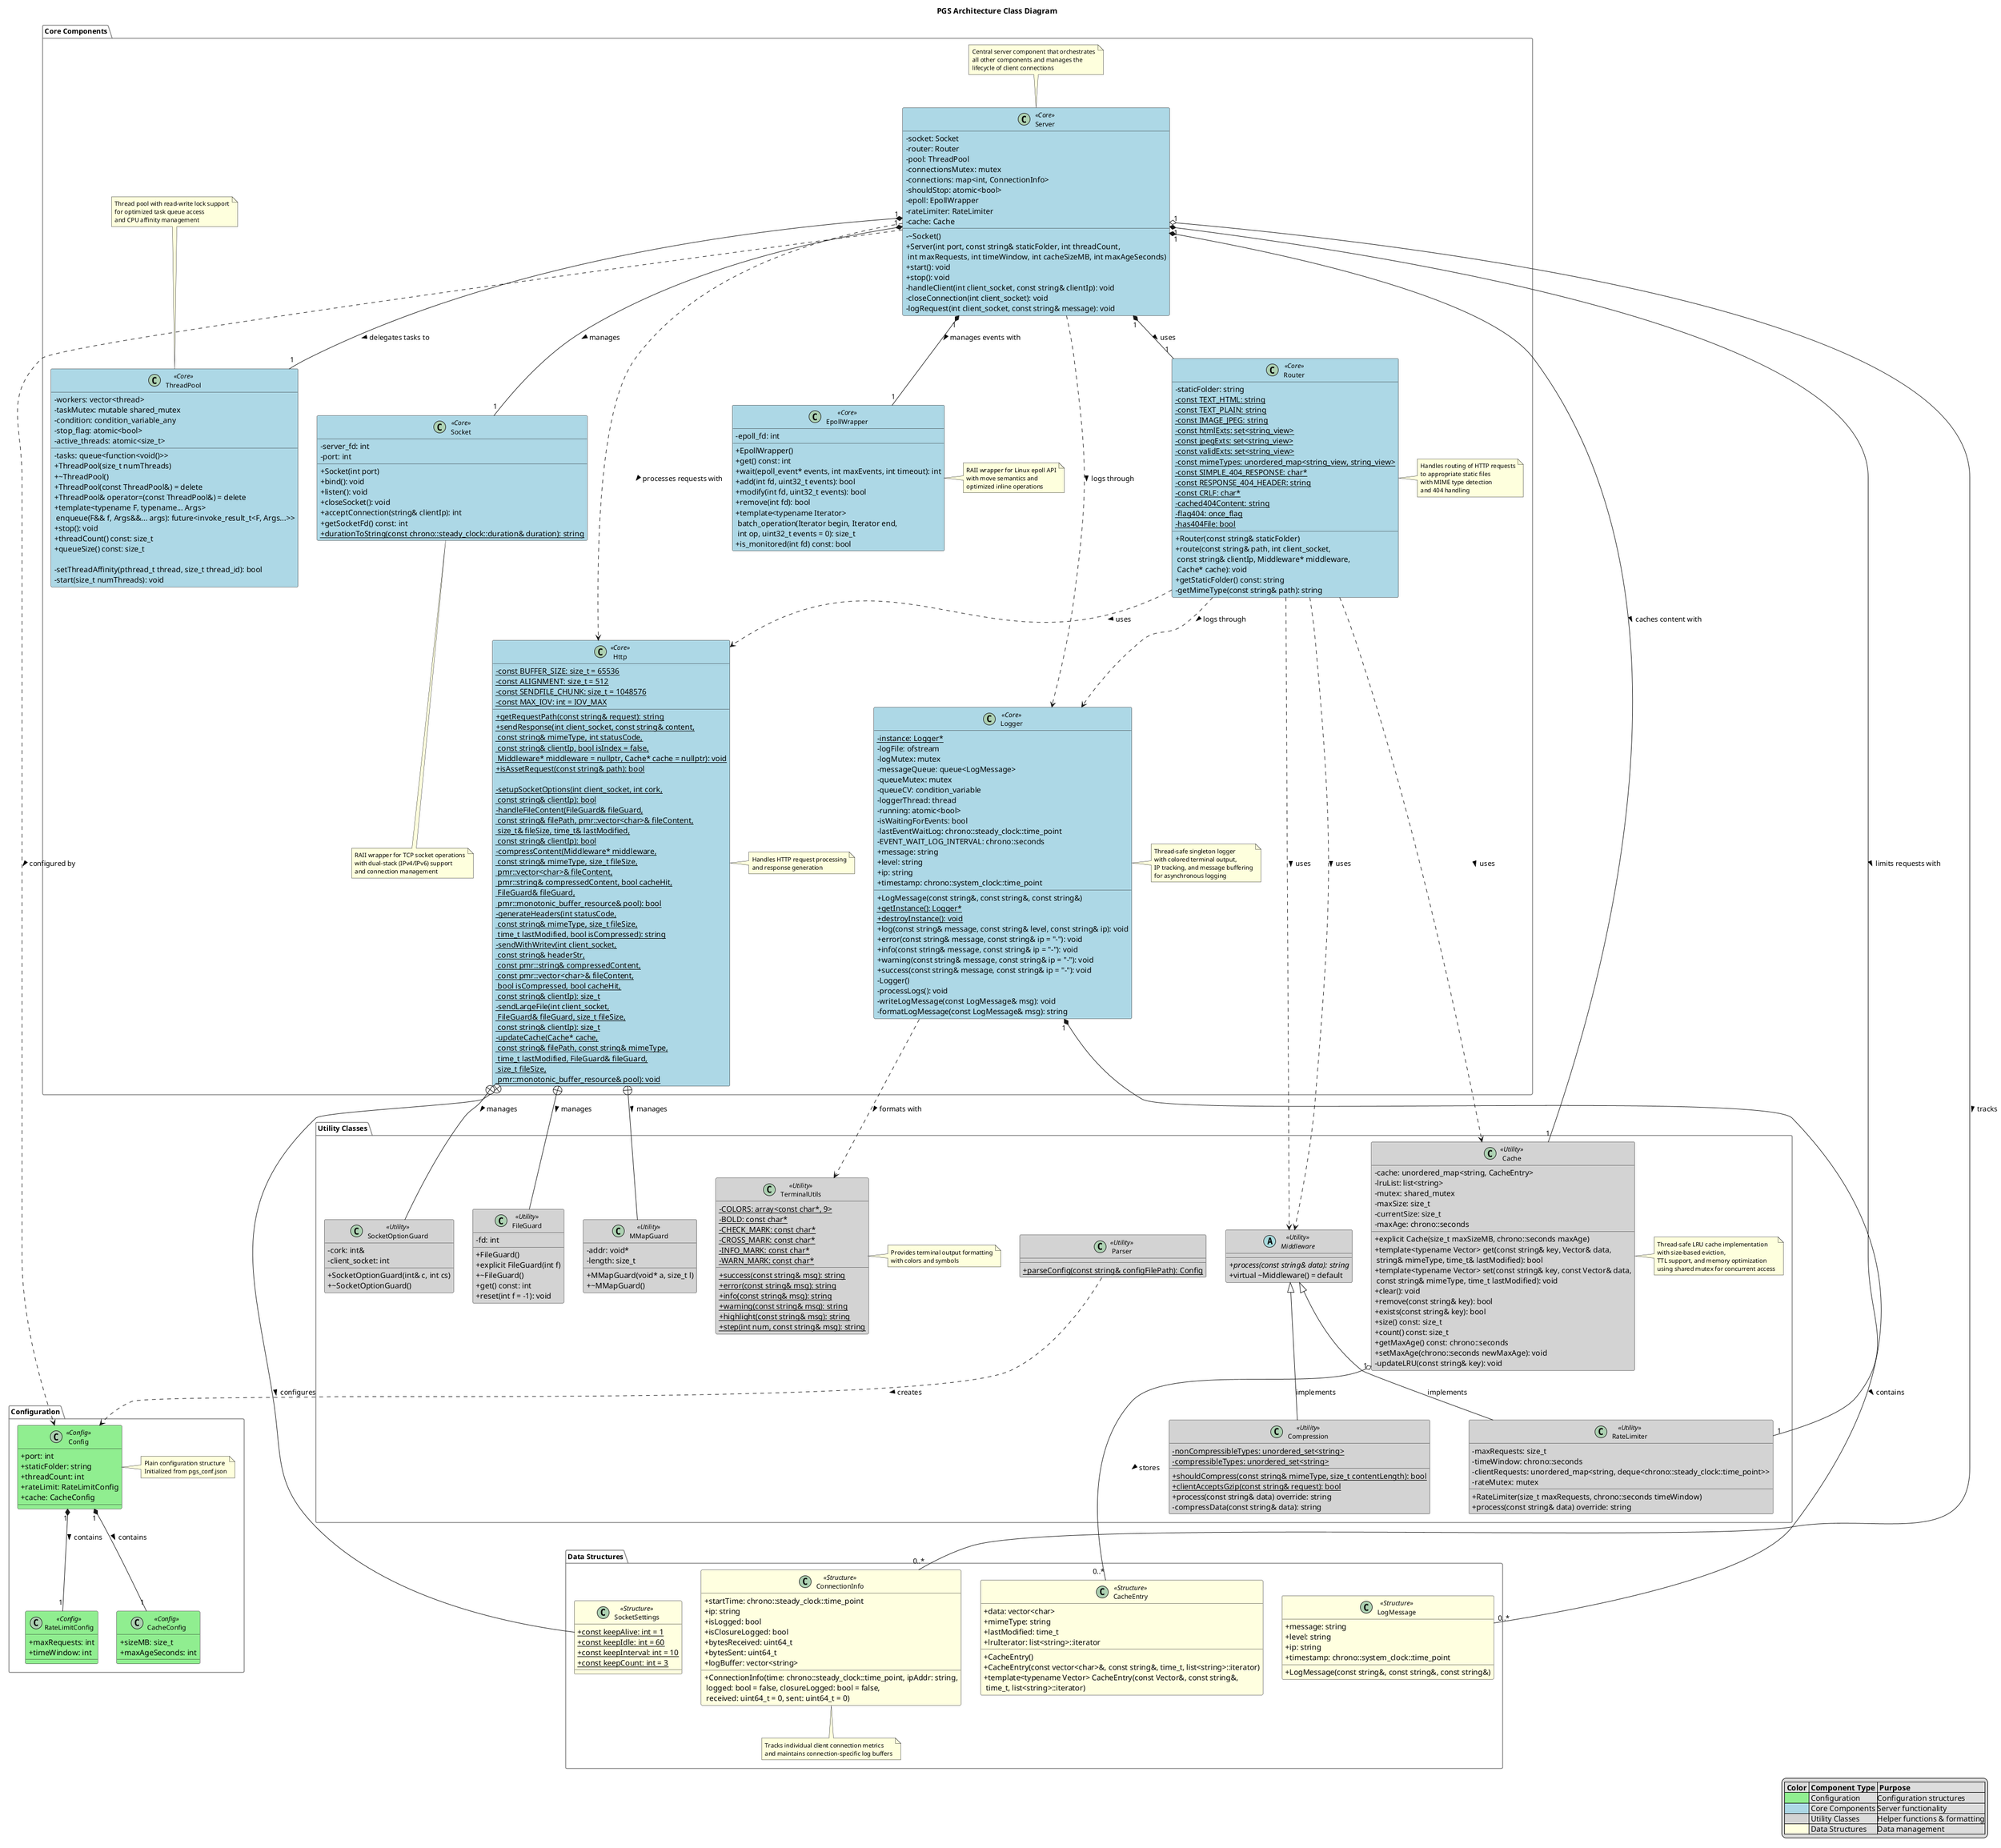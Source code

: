 @startuml server-architecture

!define ABSTRACT abstract class

skinparam {
    ClassAttributeIconSize 0
    ClassBackgroundColor<<Config>> LightGreen
    ClassBackgroundColor<<Core>> LightBlue
    ClassBackgroundColor<<Utility>> LightGray
    ClassBackgroundColor<<Structure>> LightYellow
    PackageBackgroundColor White
    PackageBorderColor Gray
    ClassFontSize 12
    NoteFontSize 11
    PackageFontSize 13
}

title PGS Architecture Class Diagram

package "Configuration" {
    class Config <<Config>> {
        + port: int
        + staticFolder: string
        + threadCount: int
        + rateLimit: RateLimitConfig
        + cache: CacheConfig
    }
    note right of Config: Plain configuration structure\nInitialized from pgs_conf.json

    class RateLimitConfig <<Config>> {
        + maxRequests: int
        + timeWindow: int
    }

    class CacheConfig <<Config>> {
        + sizeMB: size_t
        + maxAgeSeconds: int
    }
}

package "Data Structures" {
    class ConnectionInfo <<Structure>> {
        + startTime: chrono::steady_clock::time_point
        + ip: string
        + isLogged: bool
        + isClosureLogged: bool
        + bytesReceived: uint64_t
        + bytesSent: uint64_t
        + logBuffer: vector<string>
        + ConnectionInfo(time: chrono::steady_clock::time_point, ipAddr: string,\n logged: bool = false, closureLogged: bool = false,\n received: uint64_t = 0, sent: uint64_t = 0)
    }
    note bottom of ConnectionInfo: Tracks individual client connection metrics\nand maintains connection-specific log buffers

    class SocketSettings <<Structure>> {
    + {static} const keepAlive: int = 1
    + {static} const keepIdle: int = 60
    + {static} const keepInterval: int = 10
    + {static} const keepCount: int = 3
}

   class CacheEntry <<Structure>> {
    + data: vector<char>
    + mimeType: string
    + lastModified: time_t
    + lruIterator: list<string>::iterator
    + CacheEntry()
    + CacheEntry(const vector<char>&, const string&, time_t, list<string>::iterator)
    + template<typename Vector> CacheEntry(const Vector&, const string&,\n time_t, list<string>::iterator)
}

    class LogMessage <<Structure>> {
    + message: string
    + level: string
    + ip: string
    + timestamp: chrono::system_clock::time_point
    + LogMessage(const string&, const string&, const string&)
}


}

package "Core Components" {
    class Server <<Core>> {
        - socket: Socket
        - ~Socket()
        - router: Router
        - pool: ThreadPool
        - connectionsMutex: mutex
        - connections: map<int, ConnectionInfo>
        - shouldStop: atomic<bool>
        - epoll: EpollWrapper
        - rateLimiter: RateLimiter
        - cache: Cache
        + Server(int port, const string& staticFolder, int threadCount,\n int maxRequests, int timeWindow, int cacheSizeMB, int maxAgeSeconds)
        + start(): void
        + stop(): void
        - handleClient(int client_socket, const string& clientIp): void
        - closeConnection(int client_socket): void
        - logRequest(int client_socket, const string& message): void
    }
    note top of Server: Central server component that orchestrates\nall other components and manages the\nlifecycle of client connections

    class Socket <<Core>> {
        - server_fd: int
        - port: int
        + Socket(int port)
        + bind(): void
        + listen(): void
        + closeSocket(): void
        + acceptConnection(string& clientIp): int
        + getSocketFd() const: int
        + {static} durationToString(const chrono::steady_clock::duration& duration): string
    }
    note bottom of Socket: RAII wrapper for TCP socket operations\nwith dual-stack (IPv4/IPv6) support\nand connection management

    class Router <<Core>> {
    - staticFolder: string
    - {static} const TEXT_HTML: string
    - {static} const TEXT_PLAIN: string
    - {static} const IMAGE_JPEG: string
    - {static} const htmlExts: set<string_view>
    - {static} const jpegExts: set<string_view>
    - {static} const validExts: set<string_view>
    - {static} const mimeTypes: unordered_map<string_view, string_view>
    - {static} const SIMPLE_404_RESPONSE: char*
    - {static} const RESPONSE_404_HEADER: string
    - {static} const CRLF: char*
    - {static} cached404Content: string
    - {static} flag404: once_flag
    - {static} has404File: bool

    + Router(const string& staticFolder)
    + route(const string& path, int client_socket,\n const string& clientIp, Middleware* middleware,\n Cache* cache): void
    + getStaticFolder() const: string
    - getMimeType(const string& path): string
}
    note right of Router: Handles routing of HTTP requests\nto appropriate static files\nwith MIME type detection\nand 404 handling

    class ThreadPool <<Core>> {
    - workers: vector<thread>
    - tasks: queue<function<void()>>
    - taskMutex: mutable shared_mutex
    - condition: condition_variable_any
    - stop_flag: atomic<bool>
    - active_threads: atomic<size_t>
    
    + ThreadPool(size_t numThreads)
    + ~ThreadPool()
    + ThreadPool(const ThreadPool&) = delete
    + ThreadPool& operator=(const ThreadPool&) = delete
    + template<typename F, typename... Args>\n enqueue(F&& f, Args&&... args): future<invoke_result_t<F, Args...>>
    + stop(): void
    + threadCount() const: size_t
    + queueSize() const: size_t
    
    - setThreadAffinity(pthread_t thread, size_t thread_id): bool
    - start(size_t numThreads): void
}
note top of ThreadPool: Thread pool with read-write lock support\nfor optimized task queue access\nand CPU affinity management

   class Http <<Core>> {
    - {static} const BUFFER_SIZE: size_t = 65536
    - {static} const ALIGNMENT: size_t = 512
    - {static} const SENDFILE_CHUNK: size_t = 1048576
    - {static} const MAX_IOV: int = IOV_MAX

    + {static} getRequestPath(const string& request): string
    + {static} sendResponse(int client_socket, const string& content,\n const string& mimeType, int statusCode,\n const string& clientIp, bool isIndex = false,\n Middleware* middleware = nullptr, Cache* cache = nullptr): void
    + {static} isAssetRequest(const string& path): bool

    - {static} setupSocketOptions(int client_socket, int cork,\n const string& clientIp): bool
    - {static} handleFileContent(FileGuard& fileGuard,\n const string& filePath, pmr::vector<char>& fileContent,\n size_t& fileSize, time_t& lastModified,\n const string& clientIp): bool
    - {static} compressContent(Middleware* middleware,\n const string& mimeType, size_t fileSize,\n pmr::vector<char>& fileContent,\n pmr::string& compressedContent, bool cacheHit,\n FileGuard& fileGuard,\n pmr::monotonic_buffer_resource& pool): bool
    - {static} generateHeaders(int statusCode,\n const string& mimeType, size_t fileSize,\n time_t lastModified, bool isCompressed): string
    - {static} sendWithWritev(int client_socket,\n const string& headerStr,\n const pmr::string& compressedContent,\n const pmr::vector<char>& fileContent,\n bool isCompressed, bool cacheHit,\n const string& clientIp): size_t
    - {static} sendLargeFile(int client_socket,\n FileGuard& fileGuard, size_t fileSize,\n const string& clientIp): size_t
    - {static} updateCache(Cache* cache,\n const string& filePath, const string& mimeType,\n time_t lastModified, FileGuard& fileGuard,\n size_t fileSize,\n pmr::monotonic_buffer_resource& pool): void
}
    note right of Http: Handles HTTP request processing\nand response generation

    class Logger <<Core>> {
        - {static} instance: Logger*
        - logFile: ofstream
        - logMutex: mutex
        - messageQueue: queue<LogMessage>
        - queueMutex: mutex
        - queueCV: condition_variable
        - loggerThread: thread
        - running: atomic<bool>
        - isWaitingForEvents: bool
        - lastEventWaitLog: chrono::steady_clock::time_point
        - EVENT_WAIT_LOG_INTERVAL: chrono::seconds
        + message: string
        + level: string
        + ip: string
        + timestamp: chrono::system_clock::time_point
        + LogMessage(const string&, const string&, const string&)
        + {static} getInstance(): Logger*
        + {static} destroyInstance(): void
        + log(const string& message, const string& level, const string& ip): void
        + error(const string& message, const string& ip = "-"): void
        + info(const string& message, const string& ip = "-"): void
        + warning(const string& message, const string& ip = "-"): void
        + success(const string& message, const string& ip = "-"): void
        - Logger()
        - processLogs(): void
        - writeLogMessage(const LogMessage& msg): void
        - formatLogMessage(const LogMessage& msg): string
    }

    note right of Logger: Thread-safe singleton logger\nwith colored terminal output,\nIP tracking, and message buffering\nfor asynchronous logging



    class EpollWrapper <<Core>> {
        - epoll_fd: int
        + EpollWrapper()
        + get() const: int
        + wait(epoll_event* events, int maxEvents, int timeout): int
        + add(int fd, uint32_t events): bool
        + modify(int fd, uint32_t events): bool
        + remove(int fd): bool
        + template<typename Iterator>\n batch_operation(Iterator begin, Iterator end,\n int op, uint32_t events = 0): size_t
        + is_monitored(int fd) const: bool
    }
    note right of EpollWrapper: RAII wrapper for Linux epoll API\nwith move semantics and\noptimized inline operations
}

package "Utility Classes" {
    abstract class Middleware <<Utility>> {
        + {abstract} process(const string& data): string
        + virtual ~Middleware() = default
    }

     class SocketOptionGuard <<Utility>> {
    - cork: int&
    - client_socket: int
    + SocketOptionGuard(int& c, int cs)
    + ~SocketOptionGuard()
}

    class FileGuard <<Utility>> {
    - fd: int
    + FileGuard()
    + explicit FileGuard(int f)
    + ~FileGuard()
    + get() const: int
    + reset(int f = -1): void
}

    class MMapGuard <<Utility>> {
    - addr: void*
    - length: size_t
    + MMapGuard(void* a, size_t l)
    + ~MMapGuard()
}

    class TerminalUtils <<Utility>> {
        - {static} COLORS: array<const char*, 9>
        - {static} BOLD: const char*
        - {static} CHECK_MARK: const char*
        - {static} CROSS_MARK: const char*
        - {static} INFO_MARK: const char* 
        - {static} WARN_MARK: const char*
        + {static} success(const string& msg): string
        + {static} error(const string& msg): string
        + {static} info(const string& msg): string
        + {static} warning(const string& msg): string
        + {static} highlight(const string& msg): string
        + {static} step(int num, const string& msg): string
    }
    note right of TerminalUtils: Provides terminal output formatting\nwith colors and symbols


    class Cache <<Utility>> {
        - cache: unordered_map<string, CacheEntry>
        - lruList: list<string>
        - mutex: shared_mutex
        - maxSize: size_t
        - currentSize: size_t
        - maxAge: chrono::seconds

        + explicit Cache(size_t maxSizeMB, chrono::seconds maxAge)
        + template<typename Vector> get(const string& key, Vector& data,\n string& mimeType, time_t& lastModified): bool
        + template<typename Vector> set(const string& key, const Vector& data,\n const string& mimeType, time_t lastModified): void
        + clear(): void
        + remove(const string& key): bool
        + exists(const string& key): bool
        + size() const: size_t
        + count() const: size_t
        + getMaxAge() const: chrono::seconds
        + setMaxAge(chrono::seconds newMaxAge): void
        - updateLRU(const string& key): void
    }
    note right of Cache: Thread-safe LRU cache implementation\nwith size-based eviction,\nTTL support, and memory optimization\nusing shared mutex for concurrent access

    class RateLimiter <<Utility>> {
        - maxRequests: size_t
        - timeWindow: chrono::seconds
        - clientRequests: unordered_map<string, deque<chrono::steady_clock::time_point>>
        - rateMutex: mutex
        + RateLimiter(size_t maxRequests, chrono::seconds timeWindow)
        + process(const string& data) override: string
    }

    class Compression <<Utility>> {
        - {static} nonCompressibleTypes: unordered_set<string>
        - {static} compressibleTypes: unordered_set<string>

        + {static} shouldCompress(const string& mimeType, size_t contentLength): bool
        + {static} clientAcceptsGzip(const string& request): bool
        + process(const string& data) override: string
        - compressData(const string& data): string
    }   

    class Parser <<Utility>> {
        + {static} parseConfig(const string& configFilePath): Config
    }
}

Server "1" *-- "1" Socket : manages >
Server "1" *-- "1" Router : uses >
Server "1" *-- "1" ThreadPool : delegates tasks to >
Server "1" *-- "1" EpollWrapper : manages events with >
Server "1" *-- "1" RateLimiter : limits requests with >
Server "1" *-- "1" Cache : caches content with >
Server "1" o-- "0..*" ConnectionInfo : tracks >

Config "1" *-- "1" RateLimitConfig : contains >
Config "1" *-- "1" CacheConfig : contains >
Parser ..> Config : creates >
Server ..> Config : configured by >

Cache "1" o-- "0..*" CacheEntry : stores >

Http +-- SocketSettings : configures >
Http +-- SocketOptionGuard : manages >
Http +-- FileGuard : manages >
Http +-- MMapGuard : manages >
Server ..> Http : processes requests with >
Router ..> Http : uses >

Middleware <|-- RateLimiter : implements
Middleware <|-- Compression : implements
Router ..> Middleware : uses >

Logger "1" *-- "0..*" LogMessage : contains >
Logger ..> TerminalUtils : formats with >
Server ..> Logger : logs through >
Router ..> Logger : logs through >

Router ..> Cache : uses >
Router ..> Middleware : uses >

Config -[hidden]down-> ConnectionInfo
Socket -[hidden]right-> Router



Http -[hidden]right-> Parser

legend right
  |= Color |= Component Type |= Purpose |
  |<#LightGreen>| Configuration |Configuration structures|
  |<#LightBlue>| Core Components |Server functionality|
  |<#LightGray>| Utility Classes |Helper functions & formatting|
  |<#LightYellow>| Data Structures |Data management|
endlegend

@endumlnd

@enduml